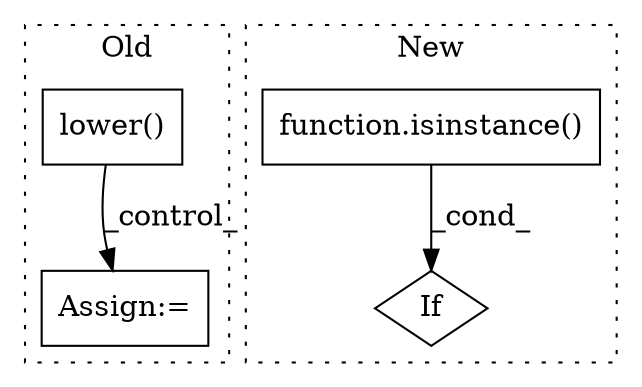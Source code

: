digraph G {
subgraph cluster0 {
1 [label="lower()" a="75" s="21254" l="30" shape="box"];
4 [label="Assign:=" a="68" s="21488" l="3" shape="box"];
label = "Old";
style="dotted";
}
subgraph cluster1 {
2 [label="function.isinstance()" a="75" s="21797,21816" l="11,1" shape="box"];
3 [label="If" a="96" s="21794" l="3" shape="diamond"];
label = "New";
style="dotted";
}
1 -> 4 [label="_control_"];
2 -> 3 [label="_cond_"];
}